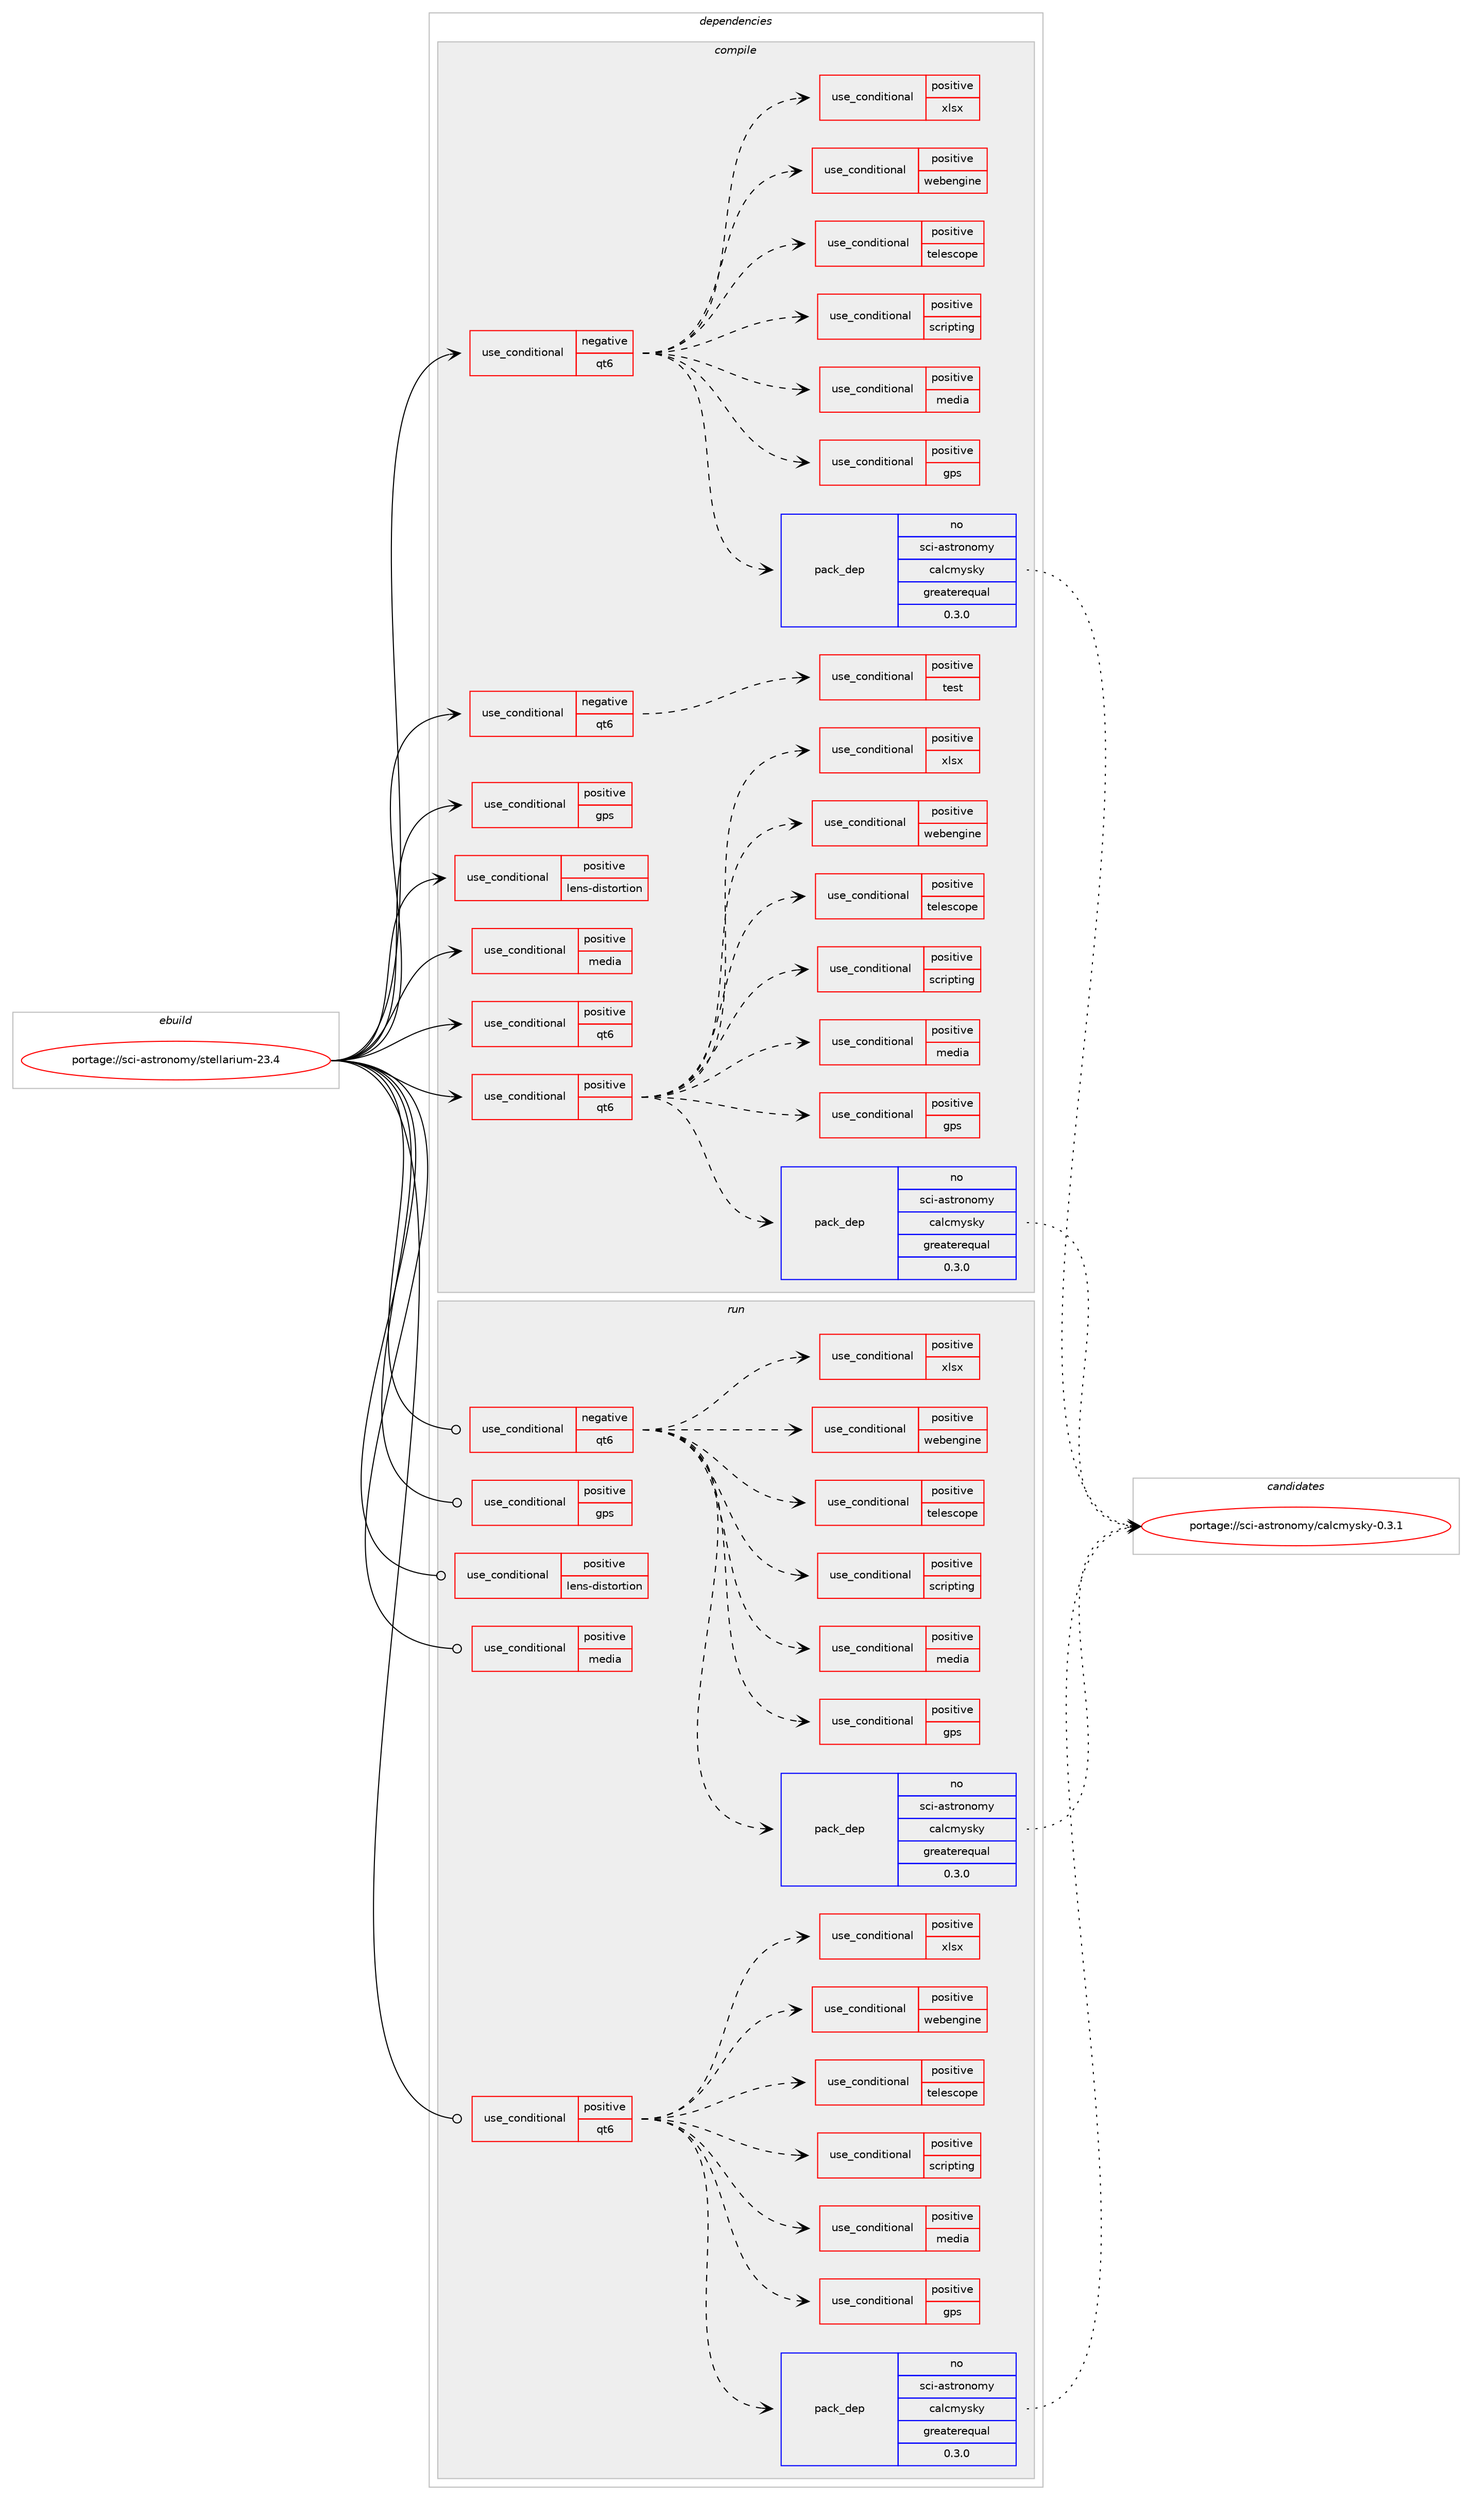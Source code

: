 digraph prolog {

# *************
# Graph options
# *************

newrank=true;
concentrate=true;
compound=true;
graph [rankdir=LR,fontname=Helvetica,fontsize=10,ranksep=1.5];#, ranksep=2.5, nodesep=0.2];
edge  [arrowhead=vee];
node  [fontname=Helvetica,fontsize=10];

# **********
# The ebuild
# **********

subgraph cluster_leftcol {
color=gray;
rank=same;
label=<<i>ebuild</i>>;
id [label="portage://sci-astronomy/stellarium-23.4", color=red, width=4, href="../sci-astronomy/stellarium-23.4.svg"];
}

# ****************
# The dependencies
# ****************

subgraph cluster_midcol {
color=gray;
label=<<i>dependencies</i>>;
subgraph cluster_compile {
fillcolor="#eeeeee";
style=filled;
label=<<i>compile</i>>;
subgraph cond7647 {
dependency10898 [label=<<TABLE BORDER="0" CELLBORDER="1" CELLSPACING="0" CELLPADDING="4"><TR><TD ROWSPAN="3" CELLPADDING="10">use_conditional</TD></TR><TR><TD>negative</TD></TR><TR><TD>qt6</TD></TR></TABLE>>, shape=none, color=red];
# *** BEGIN UNKNOWN DEPENDENCY TYPE (TODO) ***
# dependency10898 -> package_dependency(portage://sci-astronomy/stellarium-23.4,install,no,dev-qt,qtcharts,none,[,,],[slot(5)],[])
# *** END UNKNOWN DEPENDENCY TYPE (TODO) ***

# *** BEGIN UNKNOWN DEPENDENCY TYPE (TODO) ***
# dependency10898 -> package_dependency(portage://sci-astronomy/stellarium-23.4,install,no,dev-qt,qtcore,none,[,,],[slot(5)],[])
# *** END UNKNOWN DEPENDENCY TYPE (TODO) ***

# *** BEGIN UNKNOWN DEPENDENCY TYPE (TODO) ***
# dependency10898 -> package_dependency(portage://sci-astronomy/stellarium-23.4,install,no,dev-qt,qtgui,none,[,,],[slot(5),equal],[])
# *** END UNKNOWN DEPENDENCY TYPE (TODO) ***

# *** BEGIN UNKNOWN DEPENDENCY TYPE (TODO) ***
# dependency10898 -> package_dependency(portage://sci-astronomy/stellarium-23.4,install,no,dev-qt,qtnetwork,none,[,,],[slot(5)],[])
# *** END UNKNOWN DEPENDENCY TYPE (TODO) ***

# *** BEGIN UNKNOWN DEPENDENCY TYPE (TODO) ***
# dependency10898 -> package_dependency(portage://sci-astronomy/stellarium-23.4,install,no,dev-qt,qtwidgets,none,[,,],[slot(5)],[])
# *** END UNKNOWN DEPENDENCY TYPE (TODO) ***

subgraph pack3152 {
dependency10899 [label=<<TABLE BORDER="0" CELLBORDER="1" CELLSPACING="0" CELLPADDING="4" WIDTH="220"><TR><TD ROWSPAN="6" CELLPADDING="30">pack_dep</TD></TR><TR><TD WIDTH="110">no</TD></TR><TR><TD>sci-astronomy</TD></TR><TR><TD>calcmysky</TD></TR><TR><TD>greaterequal</TD></TR><TR><TD>0.3.0</TD></TR></TABLE>>, shape=none, color=blue];
}
dependency10898:e -> dependency10899:w [weight=20,style="dashed",arrowhead="vee"];
subgraph cond7648 {
dependency10900 [label=<<TABLE BORDER="0" CELLBORDER="1" CELLSPACING="0" CELLPADDING="4"><TR><TD ROWSPAN="3" CELLPADDING="10">use_conditional</TD></TR><TR><TD>positive</TD></TR><TR><TD>gps</TD></TR></TABLE>>, shape=none, color=red];
# *** BEGIN UNKNOWN DEPENDENCY TYPE (TODO) ***
# dependency10900 -> package_dependency(portage://sci-astronomy/stellarium-23.4,install,no,dev-qt,qtpositioning,none,[,,],[slot(5)],[])
# *** END UNKNOWN DEPENDENCY TYPE (TODO) ***

# *** BEGIN UNKNOWN DEPENDENCY TYPE (TODO) ***
# dependency10900 -> package_dependency(portage://sci-astronomy/stellarium-23.4,install,no,dev-qt,qtserialport,none,[,,],[slot(5)],[])
# *** END UNKNOWN DEPENDENCY TYPE (TODO) ***

}
dependency10898:e -> dependency10900:w [weight=20,style="dashed",arrowhead="vee"];
subgraph cond7649 {
dependency10901 [label=<<TABLE BORDER="0" CELLBORDER="1" CELLSPACING="0" CELLPADDING="4"><TR><TD ROWSPAN="3" CELLPADDING="10">use_conditional</TD></TR><TR><TD>positive</TD></TR><TR><TD>media</TD></TR></TABLE>>, shape=none, color=red];
# *** BEGIN UNKNOWN DEPENDENCY TYPE (TODO) ***
# dependency10901 -> package_dependency(portage://sci-astronomy/stellarium-23.4,install,no,dev-qt,qtmultimedia,none,[,,],[slot(5)],[use(enable(widgets),none)])
# *** END UNKNOWN DEPENDENCY TYPE (TODO) ***

# *** BEGIN UNKNOWN DEPENDENCY TYPE (TODO) ***
# dependency10901 -> package_dependency(portage://sci-astronomy/stellarium-23.4,install,no,dev-qt,qtopengl,none,[,,],[slot(5)],[])
# *** END UNKNOWN DEPENDENCY TYPE (TODO) ***

}
dependency10898:e -> dependency10901:w [weight=20,style="dashed",arrowhead="vee"];
subgraph cond7650 {
dependency10902 [label=<<TABLE BORDER="0" CELLBORDER="1" CELLSPACING="0" CELLPADDING="4"><TR><TD ROWSPAN="3" CELLPADDING="10">use_conditional</TD></TR><TR><TD>positive</TD></TR><TR><TD>scripting</TD></TR></TABLE>>, shape=none, color=red];
# *** BEGIN UNKNOWN DEPENDENCY TYPE (TODO) ***
# dependency10902 -> package_dependency(portage://sci-astronomy/stellarium-23.4,install,no,dev-qt,qtscript,none,[,,],[slot(5)],[])
# *** END UNKNOWN DEPENDENCY TYPE (TODO) ***

}
dependency10898:e -> dependency10902:w [weight=20,style="dashed",arrowhead="vee"];
subgraph cond7651 {
dependency10903 [label=<<TABLE BORDER="0" CELLBORDER="1" CELLSPACING="0" CELLPADDING="4"><TR><TD ROWSPAN="3" CELLPADDING="10">use_conditional</TD></TR><TR><TD>positive</TD></TR><TR><TD>telescope</TD></TR></TABLE>>, shape=none, color=red];
# *** BEGIN UNKNOWN DEPENDENCY TYPE (TODO) ***
# dependency10903 -> package_dependency(portage://sci-astronomy/stellarium-23.4,install,no,dev-qt,qtserialport,none,[,,],[slot(5)],[])
# *** END UNKNOWN DEPENDENCY TYPE (TODO) ***

}
dependency10898:e -> dependency10903:w [weight=20,style="dashed",arrowhead="vee"];
subgraph cond7652 {
dependency10904 [label=<<TABLE BORDER="0" CELLBORDER="1" CELLSPACING="0" CELLPADDING="4"><TR><TD ROWSPAN="3" CELLPADDING="10">use_conditional</TD></TR><TR><TD>positive</TD></TR><TR><TD>webengine</TD></TR></TABLE>>, shape=none, color=red];
# *** BEGIN UNKNOWN DEPENDENCY TYPE (TODO) ***
# dependency10904 -> package_dependency(portage://sci-astronomy/stellarium-23.4,install,no,dev-qt,qtwebengine,none,[,,],[slot(5)],[use(enable(widgets),none)])
# *** END UNKNOWN DEPENDENCY TYPE (TODO) ***

}
dependency10898:e -> dependency10904:w [weight=20,style="dashed",arrowhead="vee"];
subgraph cond7653 {
dependency10905 [label=<<TABLE BORDER="0" CELLBORDER="1" CELLSPACING="0" CELLPADDING="4"><TR><TD ROWSPAN="3" CELLPADDING="10">use_conditional</TD></TR><TR><TD>positive</TD></TR><TR><TD>xlsx</TD></TR></TABLE>>, shape=none, color=red];
# *** BEGIN UNKNOWN DEPENDENCY TYPE (TODO) ***
# dependency10905 -> package_dependency(portage://sci-astronomy/stellarium-23.4,install,no,dev-libs,qxlsx,none,[,,],any_same_slot,[use(enable(qt5),none)])
# *** END UNKNOWN DEPENDENCY TYPE (TODO) ***

}
dependency10898:e -> dependency10905:w [weight=20,style="dashed",arrowhead="vee"];
}
id:e -> dependency10898:w [weight=20,style="solid",arrowhead="vee"];
subgraph cond7654 {
dependency10906 [label=<<TABLE BORDER="0" CELLBORDER="1" CELLSPACING="0" CELLPADDING="4"><TR><TD ROWSPAN="3" CELLPADDING="10">use_conditional</TD></TR><TR><TD>negative</TD></TR><TR><TD>qt6</TD></TR></TABLE>>, shape=none, color=red];
# *** BEGIN UNKNOWN DEPENDENCY TYPE (TODO) ***
# dependency10906 -> package_dependency(portage://sci-astronomy/stellarium-23.4,install,no,dev-qt,qtconcurrent,none,[,,],[slot(5)],[])
# *** END UNKNOWN DEPENDENCY TYPE (TODO) ***

subgraph cond7655 {
dependency10907 [label=<<TABLE BORDER="0" CELLBORDER="1" CELLSPACING="0" CELLPADDING="4"><TR><TD ROWSPAN="3" CELLPADDING="10">use_conditional</TD></TR><TR><TD>positive</TD></TR><TR><TD>test</TD></TR></TABLE>>, shape=none, color=red];
# *** BEGIN UNKNOWN DEPENDENCY TYPE (TODO) ***
# dependency10907 -> package_dependency(portage://sci-astronomy/stellarium-23.4,install,no,dev-qt,qttest,none,[,,],[slot(5)],[])
# *** END UNKNOWN DEPENDENCY TYPE (TODO) ***

}
dependency10906:e -> dependency10907:w [weight=20,style="dashed",arrowhead="vee"];
}
id:e -> dependency10906:w [weight=20,style="solid",arrowhead="vee"];
subgraph cond7656 {
dependency10908 [label=<<TABLE BORDER="0" CELLBORDER="1" CELLSPACING="0" CELLPADDING="4"><TR><TD ROWSPAN="3" CELLPADDING="10">use_conditional</TD></TR><TR><TD>positive</TD></TR><TR><TD>gps</TD></TR></TABLE>>, shape=none, color=red];
# *** BEGIN UNKNOWN DEPENDENCY TYPE (TODO) ***
# dependency10908 -> package_dependency(portage://sci-astronomy/stellarium-23.4,install,no,sci-geosciences,gpsd,none,[,,],any_same_slot,[use(enable(cxx),none)])
# *** END UNKNOWN DEPENDENCY TYPE (TODO) ***

}
id:e -> dependency10908:w [weight=20,style="solid",arrowhead="vee"];
subgraph cond7657 {
dependency10909 [label=<<TABLE BORDER="0" CELLBORDER="1" CELLSPACING="0" CELLPADDING="4"><TR><TD ROWSPAN="3" CELLPADDING="10">use_conditional</TD></TR><TR><TD>positive</TD></TR><TR><TD>lens-distortion</TD></TR></TABLE>>, shape=none, color=red];
# *** BEGIN UNKNOWN DEPENDENCY TYPE (TODO) ***
# dependency10909 -> package_dependency(portage://sci-astronomy/stellarium-23.4,install,no,media-gfx,exiv2,none,[,,],any_same_slot,[])
# *** END UNKNOWN DEPENDENCY TYPE (TODO) ***

# *** BEGIN UNKNOWN DEPENDENCY TYPE (TODO) ***
# dependency10909 -> package_dependency(portage://sci-astronomy/stellarium-23.4,install,no,sci-libs,nlopt,none,[,,],[],[])
# *** END UNKNOWN DEPENDENCY TYPE (TODO) ***

}
id:e -> dependency10909:w [weight=20,style="solid",arrowhead="vee"];
subgraph cond7658 {
dependency10910 [label=<<TABLE BORDER="0" CELLBORDER="1" CELLSPACING="0" CELLPADDING="4"><TR><TD ROWSPAN="3" CELLPADDING="10">use_conditional</TD></TR><TR><TD>positive</TD></TR><TR><TD>media</TD></TR></TABLE>>, shape=none, color=red];
# *** BEGIN UNKNOWN DEPENDENCY TYPE (TODO) ***
# dependency10910 -> package_dependency(portage://sci-astronomy/stellarium-23.4,install,no,virtual,opengl,none,[,,],[],[])
# *** END UNKNOWN DEPENDENCY TYPE (TODO) ***

}
id:e -> dependency10910:w [weight=20,style="solid",arrowhead="vee"];
subgraph cond7659 {
dependency10911 [label=<<TABLE BORDER="0" CELLBORDER="1" CELLSPACING="0" CELLPADDING="4"><TR><TD ROWSPAN="3" CELLPADDING="10">use_conditional</TD></TR><TR><TD>positive</TD></TR><TR><TD>qt6</TD></TR></TABLE>>, shape=none, color=red];
# *** BEGIN UNKNOWN DEPENDENCY TYPE (TODO) ***
# dependency10911 -> package_dependency(portage://sci-astronomy/stellarium-23.4,install,no,dev-qt,qtbase,none,[,,],[slot(6),equal],[use(enable(concurrent),none)])
# *** END UNKNOWN DEPENDENCY TYPE (TODO) ***

}
id:e -> dependency10911:w [weight=20,style="solid",arrowhead="vee"];
subgraph cond7660 {
dependency10912 [label=<<TABLE BORDER="0" CELLBORDER="1" CELLSPACING="0" CELLPADDING="4"><TR><TD ROWSPAN="3" CELLPADDING="10">use_conditional</TD></TR><TR><TD>positive</TD></TR><TR><TD>qt6</TD></TR></TABLE>>, shape=none, color=red];
# *** BEGIN UNKNOWN DEPENDENCY TYPE (TODO) ***
# dependency10912 -> package_dependency(portage://sci-astronomy/stellarium-23.4,install,no,dev-qt,qtbase,none,[,,],[slot(6),equal],[use(enable(gui),none),use(enable(network),none),use(enable(widgets),none)])
# *** END UNKNOWN DEPENDENCY TYPE (TODO) ***

# *** BEGIN UNKNOWN DEPENDENCY TYPE (TODO) ***
# dependency10912 -> package_dependency(portage://sci-astronomy/stellarium-23.4,install,no,dev-qt,qtcharts,none,[,,],[slot(6)],[])
# *** END UNKNOWN DEPENDENCY TYPE (TODO) ***

subgraph pack3153 {
dependency10913 [label=<<TABLE BORDER="0" CELLBORDER="1" CELLSPACING="0" CELLPADDING="4" WIDTH="220"><TR><TD ROWSPAN="6" CELLPADDING="30">pack_dep</TD></TR><TR><TD WIDTH="110">no</TD></TR><TR><TD>sci-astronomy</TD></TR><TR><TD>calcmysky</TD></TR><TR><TD>greaterequal</TD></TR><TR><TD>0.3.0</TD></TR></TABLE>>, shape=none, color=blue];
}
dependency10912:e -> dependency10913:w [weight=20,style="dashed",arrowhead="vee"];
subgraph cond7661 {
dependency10914 [label=<<TABLE BORDER="0" CELLBORDER="1" CELLSPACING="0" CELLPADDING="4"><TR><TD ROWSPAN="3" CELLPADDING="10">use_conditional</TD></TR><TR><TD>positive</TD></TR><TR><TD>gps</TD></TR></TABLE>>, shape=none, color=red];
# *** BEGIN UNKNOWN DEPENDENCY TYPE (TODO) ***
# dependency10914 -> package_dependency(portage://sci-astronomy/stellarium-23.4,install,no,dev-qt,qtpositioning,none,[,,],[slot(6)],[])
# *** END UNKNOWN DEPENDENCY TYPE (TODO) ***

# *** BEGIN UNKNOWN DEPENDENCY TYPE (TODO) ***
# dependency10914 -> package_dependency(portage://sci-astronomy/stellarium-23.4,install,no,dev-qt,qtserialport,none,[,,],[slot(6)],[])
# *** END UNKNOWN DEPENDENCY TYPE (TODO) ***

}
dependency10912:e -> dependency10914:w [weight=20,style="dashed",arrowhead="vee"];
subgraph cond7662 {
dependency10915 [label=<<TABLE BORDER="0" CELLBORDER="1" CELLSPACING="0" CELLPADDING="4"><TR><TD ROWSPAN="3" CELLPADDING="10">use_conditional</TD></TR><TR><TD>positive</TD></TR><TR><TD>media</TD></TR></TABLE>>, shape=none, color=red];
# *** BEGIN UNKNOWN DEPENDENCY TYPE (TODO) ***
# dependency10915 -> package_dependency(portage://sci-astronomy/stellarium-23.4,install,no,dev-qt,qtmultimedia,none,[,,],[slot(6)],[use(enable(gstreamer),none)])
# *** END UNKNOWN DEPENDENCY TYPE (TODO) ***

}
dependency10912:e -> dependency10915:w [weight=20,style="dashed",arrowhead="vee"];
subgraph cond7663 {
dependency10916 [label=<<TABLE BORDER="0" CELLBORDER="1" CELLSPACING="0" CELLPADDING="4"><TR><TD ROWSPAN="3" CELLPADDING="10">use_conditional</TD></TR><TR><TD>positive</TD></TR><TR><TD>scripting</TD></TR></TABLE>>, shape=none, color=red];
# *** BEGIN UNKNOWN DEPENDENCY TYPE (TODO) ***
# dependency10916 -> package_dependency(portage://sci-astronomy/stellarium-23.4,install,no,dev-qt,qtdeclarative,none,[,,],[slot(6)],[])
# *** END UNKNOWN DEPENDENCY TYPE (TODO) ***

}
dependency10912:e -> dependency10916:w [weight=20,style="dashed",arrowhead="vee"];
subgraph cond7664 {
dependency10917 [label=<<TABLE BORDER="0" CELLBORDER="1" CELLSPACING="0" CELLPADDING="4"><TR><TD ROWSPAN="3" CELLPADDING="10">use_conditional</TD></TR><TR><TD>positive</TD></TR><TR><TD>telescope</TD></TR></TABLE>>, shape=none, color=red];
# *** BEGIN UNKNOWN DEPENDENCY TYPE (TODO) ***
# dependency10917 -> package_dependency(portage://sci-astronomy/stellarium-23.4,install,no,dev-qt,qtserialport,none,[,,],[slot(6)],[])
# *** END UNKNOWN DEPENDENCY TYPE (TODO) ***

}
dependency10912:e -> dependency10917:w [weight=20,style="dashed",arrowhead="vee"];
subgraph cond7665 {
dependency10918 [label=<<TABLE BORDER="0" CELLBORDER="1" CELLSPACING="0" CELLPADDING="4"><TR><TD ROWSPAN="3" CELLPADDING="10">use_conditional</TD></TR><TR><TD>positive</TD></TR><TR><TD>webengine</TD></TR></TABLE>>, shape=none, color=red];
# *** BEGIN UNKNOWN DEPENDENCY TYPE (TODO) ***
# dependency10918 -> package_dependency(portage://sci-astronomy/stellarium-23.4,install,no,dev-qt,qtwebengine,none,[,,],[slot(6)],[use(enable(widgets),none)])
# *** END UNKNOWN DEPENDENCY TYPE (TODO) ***

}
dependency10912:e -> dependency10918:w [weight=20,style="dashed",arrowhead="vee"];
subgraph cond7666 {
dependency10919 [label=<<TABLE BORDER="0" CELLBORDER="1" CELLSPACING="0" CELLPADDING="4"><TR><TD ROWSPAN="3" CELLPADDING="10">use_conditional</TD></TR><TR><TD>positive</TD></TR><TR><TD>xlsx</TD></TR></TABLE>>, shape=none, color=red];
# *** BEGIN UNKNOWN DEPENDENCY TYPE (TODO) ***
# dependency10919 -> package_dependency(portage://sci-astronomy/stellarium-23.4,install,no,dev-libs,qxlsx,none,[,,],any_same_slot,[use(enable(qt6),none)])
# *** END UNKNOWN DEPENDENCY TYPE (TODO) ***

}
dependency10912:e -> dependency10919:w [weight=20,style="dashed",arrowhead="vee"];
}
id:e -> dependency10912:w [weight=20,style="solid",arrowhead="vee"];
# *** BEGIN UNKNOWN DEPENDENCY TYPE (TODO) ***
# id -> package_dependency(portage://sci-astronomy/stellarium-23.4,install,no,media-fonts,dejavu,none,[,,],[],[])
# *** END UNKNOWN DEPENDENCY TYPE (TODO) ***

# *** BEGIN UNKNOWN DEPENDENCY TYPE (TODO) ***
# id -> package_dependency(portage://sci-astronomy/stellarium-23.4,install,no,sys-libs,zlib,none,[,,],[],[])
# *** END UNKNOWN DEPENDENCY TYPE (TODO) ***

}
subgraph cluster_compileandrun {
fillcolor="#eeeeee";
style=filled;
label=<<i>compile and run</i>>;
}
subgraph cluster_run {
fillcolor="#eeeeee";
style=filled;
label=<<i>run</i>>;
subgraph cond7667 {
dependency10920 [label=<<TABLE BORDER="0" CELLBORDER="1" CELLSPACING="0" CELLPADDING="4"><TR><TD ROWSPAN="3" CELLPADDING="10">use_conditional</TD></TR><TR><TD>negative</TD></TR><TR><TD>qt6</TD></TR></TABLE>>, shape=none, color=red];
# *** BEGIN UNKNOWN DEPENDENCY TYPE (TODO) ***
# dependency10920 -> package_dependency(portage://sci-astronomy/stellarium-23.4,run,no,dev-qt,qtcharts,none,[,,],[slot(5)],[])
# *** END UNKNOWN DEPENDENCY TYPE (TODO) ***

# *** BEGIN UNKNOWN DEPENDENCY TYPE (TODO) ***
# dependency10920 -> package_dependency(portage://sci-astronomy/stellarium-23.4,run,no,dev-qt,qtcore,none,[,,],[slot(5)],[])
# *** END UNKNOWN DEPENDENCY TYPE (TODO) ***

# *** BEGIN UNKNOWN DEPENDENCY TYPE (TODO) ***
# dependency10920 -> package_dependency(portage://sci-astronomy/stellarium-23.4,run,no,dev-qt,qtgui,none,[,,],[slot(5),equal],[])
# *** END UNKNOWN DEPENDENCY TYPE (TODO) ***

# *** BEGIN UNKNOWN DEPENDENCY TYPE (TODO) ***
# dependency10920 -> package_dependency(portage://sci-astronomy/stellarium-23.4,run,no,dev-qt,qtnetwork,none,[,,],[slot(5)],[])
# *** END UNKNOWN DEPENDENCY TYPE (TODO) ***

# *** BEGIN UNKNOWN DEPENDENCY TYPE (TODO) ***
# dependency10920 -> package_dependency(portage://sci-astronomy/stellarium-23.4,run,no,dev-qt,qtwidgets,none,[,,],[slot(5)],[])
# *** END UNKNOWN DEPENDENCY TYPE (TODO) ***

subgraph pack3154 {
dependency10921 [label=<<TABLE BORDER="0" CELLBORDER="1" CELLSPACING="0" CELLPADDING="4" WIDTH="220"><TR><TD ROWSPAN="6" CELLPADDING="30">pack_dep</TD></TR><TR><TD WIDTH="110">no</TD></TR><TR><TD>sci-astronomy</TD></TR><TR><TD>calcmysky</TD></TR><TR><TD>greaterequal</TD></TR><TR><TD>0.3.0</TD></TR></TABLE>>, shape=none, color=blue];
}
dependency10920:e -> dependency10921:w [weight=20,style="dashed",arrowhead="vee"];
subgraph cond7668 {
dependency10922 [label=<<TABLE BORDER="0" CELLBORDER="1" CELLSPACING="0" CELLPADDING="4"><TR><TD ROWSPAN="3" CELLPADDING="10">use_conditional</TD></TR><TR><TD>positive</TD></TR><TR><TD>gps</TD></TR></TABLE>>, shape=none, color=red];
# *** BEGIN UNKNOWN DEPENDENCY TYPE (TODO) ***
# dependency10922 -> package_dependency(portage://sci-astronomy/stellarium-23.4,run,no,dev-qt,qtpositioning,none,[,,],[slot(5)],[])
# *** END UNKNOWN DEPENDENCY TYPE (TODO) ***

# *** BEGIN UNKNOWN DEPENDENCY TYPE (TODO) ***
# dependency10922 -> package_dependency(portage://sci-astronomy/stellarium-23.4,run,no,dev-qt,qtserialport,none,[,,],[slot(5)],[])
# *** END UNKNOWN DEPENDENCY TYPE (TODO) ***

}
dependency10920:e -> dependency10922:w [weight=20,style="dashed",arrowhead="vee"];
subgraph cond7669 {
dependency10923 [label=<<TABLE BORDER="0" CELLBORDER="1" CELLSPACING="0" CELLPADDING="4"><TR><TD ROWSPAN="3" CELLPADDING="10">use_conditional</TD></TR><TR><TD>positive</TD></TR><TR><TD>media</TD></TR></TABLE>>, shape=none, color=red];
# *** BEGIN UNKNOWN DEPENDENCY TYPE (TODO) ***
# dependency10923 -> package_dependency(portage://sci-astronomy/stellarium-23.4,run,no,dev-qt,qtmultimedia,none,[,,],[slot(5)],[use(enable(widgets),none)])
# *** END UNKNOWN DEPENDENCY TYPE (TODO) ***

# *** BEGIN UNKNOWN DEPENDENCY TYPE (TODO) ***
# dependency10923 -> package_dependency(portage://sci-astronomy/stellarium-23.4,run,no,dev-qt,qtopengl,none,[,,],[slot(5)],[])
# *** END UNKNOWN DEPENDENCY TYPE (TODO) ***

}
dependency10920:e -> dependency10923:w [weight=20,style="dashed",arrowhead="vee"];
subgraph cond7670 {
dependency10924 [label=<<TABLE BORDER="0" CELLBORDER="1" CELLSPACING="0" CELLPADDING="4"><TR><TD ROWSPAN="3" CELLPADDING="10">use_conditional</TD></TR><TR><TD>positive</TD></TR><TR><TD>scripting</TD></TR></TABLE>>, shape=none, color=red];
# *** BEGIN UNKNOWN DEPENDENCY TYPE (TODO) ***
# dependency10924 -> package_dependency(portage://sci-astronomy/stellarium-23.4,run,no,dev-qt,qtscript,none,[,,],[slot(5)],[])
# *** END UNKNOWN DEPENDENCY TYPE (TODO) ***

}
dependency10920:e -> dependency10924:w [weight=20,style="dashed",arrowhead="vee"];
subgraph cond7671 {
dependency10925 [label=<<TABLE BORDER="0" CELLBORDER="1" CELLSPACING="0" CELLPADDING="4"><TR><TD ROWSPAN="3" CELLPADDING="10">use_conditional</TD></TR><TR><TD>positive</TD></TR><TR><TD>telescope</TD></TR></TABLE>>, shape=none, color=red];
# *** BEGIN UNKNOWN DEPENDENCY TYPE (TODO) ***
# dependency10925 -> package_dependency(portage://sci-astronomy/stellarium-23.4,run,no,dev-qt,qtserialport,none,[,,],[slot(5)],[])
# *** END UNKNOWN DEPENDENCY TYPE (TODO) ***

}
dependency10920:e -> dependency10925:w [weight=20,style="dashed",arrowhead="vee"];
subgraph cond7672 {
dependency10926 [label=<<TABLE BORDER="0" CELLBORDER="1" CELLSPACING="0" CELLPADDING="4"><TR><TD ROWSPAN="3" CELLPADDING="10">use_conditional</TD></TR><TR><TD>positive</TD></TR><TR><TD>webengine</TD></TR></TABLE>>, shape=none, color=red];
# *** BEGIN UNKNOWN DEPENDENCY TYPE (TODO) ***
# dependency10926 -> package_dependency(portage://sci-astronomy/stellarium-23.4,run,no,dev-qt,qtwebengine,none,[,,],[slot(5)],[use(enable(widgets),none)])
# *** END UNKNOWN DEPENDENCY TYPE (TODO) ***

}
dependency10920:e -> dependency10926:w [weight=20,style="dashed",arrowhead="vee"];
subgraph cond7673 {
dependency10927 [label=<<TABLE BORDER="0" CELLBORDER="1" CELLSPACING="0" CELLPADDING="4"><TR><TD ROWSPAN="3" CELLPADDING="10">use_conditional</TD></TR><TR><TD>positive</TD></TR><TR><TD>xlsx</TD></TR></TABLE>>, shape=none, color=red];
# *** BEGIN UNKNOWN DEPENDENCY TYPE (TODO) ***
# dependency10927 -> package_dependency(portage://sci-astronomy/stellarium-23.4,run,no,dev-libs,qxlsx,none,[,,],any_same_slot,[use(enable(qt5),none)])
# *** END UNKNOWN DEPENDENCY TYPE (TODO) ***

}
dependency10920:e -> dependency10927:w [weight=20,style="dashed",arrowhead="vee"];
}
id:e -> dependency10920:w [weight=20,style="solid",arrowhead="odot"];
subgraph cond7674 {
dependency10928 [label=<<TABLE BORDER="0" CELLBORDER="1" CELLSPACING="0" CELLPADDING="4"><TR><TD ROWSPAN="3" CELLPADDING="10">use_conditional</TD></TR><TR><TD>positive</TD></TR><TR><TD>gps</TD></TR></TABLE>>, shape=none, color=red];
# *** BEGIN UNKNOWN DEPENDENCY TYPE (TODO) ***
# dependency10928 -> package_dependency(portage://sci-astronomy/stellarium-23.4,run,no,sci-geosciences,gpsd,none,[,,],any_same_slot,[use(enable(cxx),none)])
# *** END UNKNOWN DEPENDENCY TYPE (TODO) ***

}
id:e -> dependency10928:w [weight=20,style="solid",arrowhead="odot"];
subgraph cond7675 {
dependency10929 [label=<<TABLE BORDER="0" CELLBORDER="1" CELLSPACING="0" CELLPADDING="4"><TR><TD ROWSPAN="3" CELLPADDING="10">use_conditional</TD></TR><TR><TD>positive</TD></TR><TR><TD>lens-distortion</TD></TR></TABLE>>, shape=none, color=red];
# *** BEGIN UNKNOWN DEPENDENCY TYPE (TODO) ***
# dependency10929 -> package_dependency(portage://sci-astronomy/stellarium-23.4,run,no,media-gfx,exiv2,none,[,,],any_same_slot,[])
# *** END UNKNOWN DEPENDENCY TYPE (TODO) ***

# *** BEGIN UNKNOWN DEPENDENCY TYPE (TODO) ***
# dependency10929 -> package_dependency(portage://sci-astronomy/stellarium-23.4,run,no,sci-libs,nlopt,none,[,,],[],[])
# *** END UNKNOWN DEPENDENCY TYPE (TODO) ***

}
id:e -> dependency10929:w [weight=20,style="solid",arrowhead="odot"];
subgraph cond7676 {
dependency10930 [label=<<TABLE BORDER="0" CELLBORDER="1" CELLSPACING="0" CELLPADDING="4"><TR><TD ROWSPAN="3" CELLPADDING="10">use_conditional</TD></TR><TR><TD>positive</TD></TR><TR><TD>media</TD></TR></TABLE>>, shape=none, color=red];
# *** BEGIN UNKNOWN DEPENDENCY TYPE (TODO) ***
# dependency10930 -> package_dependency(portage://sci-astronomy/stellarium-23.4,run,no,virtual,opengl,none,[,,],[],[])
# *** END UNKNOWN DEPENDENCY TYPE (TODO) ***

}
id:e -> dependency10930:w [weight=20,style="solid",arrowhead="odot"];
subgraph cond7677 {
dependency10931 [label=<<TABLE BORDER="0" CELLBORDER="1" CELLSPACING="0" CELLPADDING="4"><TR><TD ROWSPAN="3" CELLPADDING="10">use_conditional</TD></TR><TR><TD>positive</TD></TR><TR><TD>qt6</TD></TR></TABLE>>, shape=none, color=red];
# *** BEGIN UNKNOWN DEPENDENCY TYPE (TODO) ***
# dependency10931 -> package_dependency(portage://sci-astronomy/stellarium-23.4,run,no,dev-qt,qtbase,none,[,,],[slot(6),equal],[use(enable(gui),none),use(enable(network),none),use(enable(widgets),none)])
# *** END UNKNOWN DEPENDENCY TYPE (TODO) ***

# *** BEGIN UNKNOWN DEPENDENCY TYPE (TODO) ***
# dependency10931 -> package_dependency(portage://sci-astronomy/stellarium-23.4,run,no,dev-qt,qtcharts,none,[,,],[slot(6)],[])
# *** END UNKNOWN DEPENDENCY TYPE (TODO) ***

subgraph pack3155 {
dependency10932 [label=<<TABLE BORDER="0" CELLBORDER="1" CELLSPACING="0" CELLPADDING="4" WIDTH="220"><TR><TD ROWSPAN="6" CELLPADDING="30">pack_dep</TD></TR><TR><TD WIDTH="110">no</TD></TR><TR><TD>sci-astronomy</TD></TR><TR><TD>calcmysky</TD></TR><TR><TD>greaterequal</TD></TR><TR><TD>0.3.0</TD></TR></TABLE>>, shape=none, color=blue];
}
dependency10931:e -> dependency10932:w [weight=20,style="dashed",arrowhead="vee"];
subgraph cond7678 {
dependency10933 [label=<<TABLE BORDER="0" CELLBORDER="1" CELLSPACING="0" CELLPADDING="4"><TR><TD ROWSPAN="3" CELLPADDING="10">use_conditional</TD></TR><TR><TD>positive</TD></TR><TR><TD>gps</TD></TR></TABLE>>, shape=none, color=red];
# *** BEGIN UNKNOWN DEPENDENCY TYPE (TODO) ***
# dependency10933 -> package_dependency(portage://sci-astronomy/stellarium-23.4,run,no,dev-qt,qtpositioning,none,[,,],[slot(6)],[])
# *** END UNKNOWN DEPENDENCY TYPE (TODO) ***

# *** BEGIN UNKNOWN DEPENDENCY TYPE (TODO) ***
# dependency10933 -> package_dependency(portage://sci-astronomy/stellarium-23.4,run,no,dev-qt,qtserialport,none,[,,],[slot(6)],[])
# *** END UNKNOWN DEPENDENCY TYPE (TODO) ***

}
dependency10931:e -> dependency10933:w [weight=20,style="dashed",arrowhead="vee"];
subgraph cond7679 {
dependency10934 [label=<<TABLE BORDER="0" CELLBORDER="1" CELLSPACING="0" CELLPADDING="4"><TR><TD ROWSPAN="3" CELLPADDING="10">use_conditional</TD></TR><TR><TD>positive</TD></TR><TR><TD>media</TD></TR></TABLE>>, shape=none, color=red];
# *** BEGIN UNKNOWN DEPENDENCY TYPE (TODO) ***
# dependency10934 -> package_dependency(portage://sci-astronomy/stellarium-23.4,run,no,dev-qt,qtmultimedia,none,[,,],[slot(6)],[use(enable(gstreamer),none)])
# *** END UNKNOWN DEPENDENCY TYPE (TODO) ***

}
dependency10931:e -> dependency10934:w [weight=20,style="dashed",arrowhead="vee"];
subgraph cond7680 {
dependency10935 [label=<<TABLE BORDER="0" CELLBORDER="1" CELLSPACING="0" CELLPADDING="4"><TR><TD ROWSPAN="3" CELLPADDING="10">use_conditional</TD></TR><TR><TD>positive</TD></TR><TR><TD>scripting</TD></TR></TABLE>>, shape=none, color=red];
# *** BEGIN UNKNOWN DEPENDENCY TYPE (TODO) ***
# dependency10935 -> package_dependency(portage://sci-astronomy/stellarium-23.4,run,no,dev-qt,qtdeclarative,none,[,,],[slot(6)],[])
# *** END UNKNOWN DEPENDENCY TYPE (TODO) ***

}
dependency10931:e -> dependency10935:w [weight=20,style="dashed",arrowhead="vee"];
subgraph cond7681 {
dependency10936 [label=<<TABLE BORDER="0" CELLBORDER="1" CELLSPACING="0" CELLPADDING="4"><TR><TD ROWSPAN="3" CELLPADDING="10">use_conditional</TD></TR><TR><TD>positive</TD></TR><TR><TD>telescope</TD></TR></TABLE>>, shape=none, color=red];
# *** BEGIN UNKNOWN DEPENDENCY TYPE (TODO) ***
# dependency10936 -> package_dependency(portage://sci-astronomy/stellarium-23.4,run,no,dev-qt,qtserialport,none,[,,],[slot(6)],[])
# *** END UNKNOWN DEPENDENCY TYPE (TODO) ***

}
dependency10931:e -> dependency10936:w [weight=20,style="dashed",arrowhead="vee"];
subgraph cond7682 {
dependency10937 [label=<<TABLE BORDER="0" CELLBORDER="1" CELLSPACING="0" CELLPADDING="4"><TR><TD ROWSPAN="3" CELLPADDING="10">use_conditional</TD></TR><TR><TD>positive</TD></TR><TR><TD>webengine</TD></TR></TABLE>>, shape=none, color=red];
# *** BEGIN UNKNOWN DEPENDENCY TYPE (TODO) ***
# dependency10937 -> package_dependency(portage://sci-astronomy/stellarium-23.4,run,no,dev-qt,qtwebengine,none,[,,],[slot(6)],[use(enable(widgets),none)])
# *** END UNKNOWN DEPENDENCY TYPE (TODO) ***

}
dependency10931:e -> dependency10937:w [weight=20,style="dashed",arrowhead="vee"];
subgraph cond7683 {
dependency10938 [label=<<TABLE BORDER="0" CELLBORDER="1" CELLSPACING="0" CELLPADDING="4"><TR><TD ROWSPAN="3" CELLPADDING="10">use_conditional</TD></TR><TR><TD>positive</TD></TR><TR><TD>xlsx</TD></TR></TABLE>>, shape=none, color=red];
# *** BEGIN UNKNOWN DEPENDENCY TYPE (TODO) ***
# dependency10938 -> package_dependency(portage://sci-astronomy/stellarium-23.4,run,no,dev-libs,qxlsx,none,[,,],any_same_slot,[use(enable(qt6),none)])
# *** END UNKNOWN DEPENDENCY TYPE (TODO) ***

}
dependency10931:e -> dependency10938:w [weight=20,style="dashed",arrowhead="vee"];
}
id:e -> dependency10931:w [weight=20,style="solid",arrowhead="odot"];
# *** BEGIN UNKNOWN DEPENDENCY TYPE (TODO) ***
# id -> package_dependency(portage://sci-astronomy/stellarium-23.4,run,no,media-fonts,dejavu,none,[,,],[],[])
# *** END UNKNOWN DEPENDENCY TYPE (TODO) ***

# *** BEGIN UNKNOWN DEPENDENCY TYPE (TODO) ***
# id -> package_dependency(portage://sci-astronomy/stellarium-23.4,run,no,sys-libs,zlib,none,[,,],[],[])
# *** END UNKNOWN DEPENDENCY TYPE (TODO) ***

}
}

# **************
# The candidates
# **************

subgraph cluster_choices {
rank=same;
color=gray;
label=<<i>candidates</i>>;

subgraph choice3152 {
color=black;
nodesep=1;
choice11599105459711511611411111011110912147999710899109121115107121454846514649 [label="portage://sci-astronomy/calcmysky-0.3.1", color=red, width=4,href="../sci-astronomy/calcmysky-0.3.1.svg"];
dependency10899:e -> choice11599105459711511611411111011110912147999710899109121115107121454846514649:w [style=dotted,weight="100"];
}
subgraph choice3153 {
color=black;
nodesep=1;
choice11599105459711511611411111011110912147999710899109121115107121454846514649 [label="portage://sci-astronomy/calcmysky-0.3.1", color=red, width=4,href="../sci-astronomy/calcmysky-0.3.1.svg"];
dependency10913:e -> choice11599105459711511611411111011110912147999710899109121115107121454846514649:w [style=dotted,weight="100"];
}
subgraph choice3154 {
color=black;
nodesep=1;
choice11599105459711511611411111011110912147999710899109121115107121454846514649 [label="portage://sci-astronomy/calcmysky-0.3.1", color=red, width=4,href="../sci-astronomy/calcmysky-0.3.1.svg"];
dependency10921:e -> choice11599105459711511611411111011110912147999710899109121115107121454846514649:w [style=dotted,weight="100"];
}
subgraph choice3155 {
color=black;
nodesep=1;
choice11599105459711511611411111011110912147999710899109121115107121454846514649 [label="portage://sci-astronomy/calcmysky-0.3.1", color=red, width=4,href="../sci-astronomy/calcmysky-0.3.1.svg"];
dependency10932:e -> choice11599105459711511611411111011110912147999710899109121115107121454846514649:w [style=dotted,weight="100"];
}
}

}

